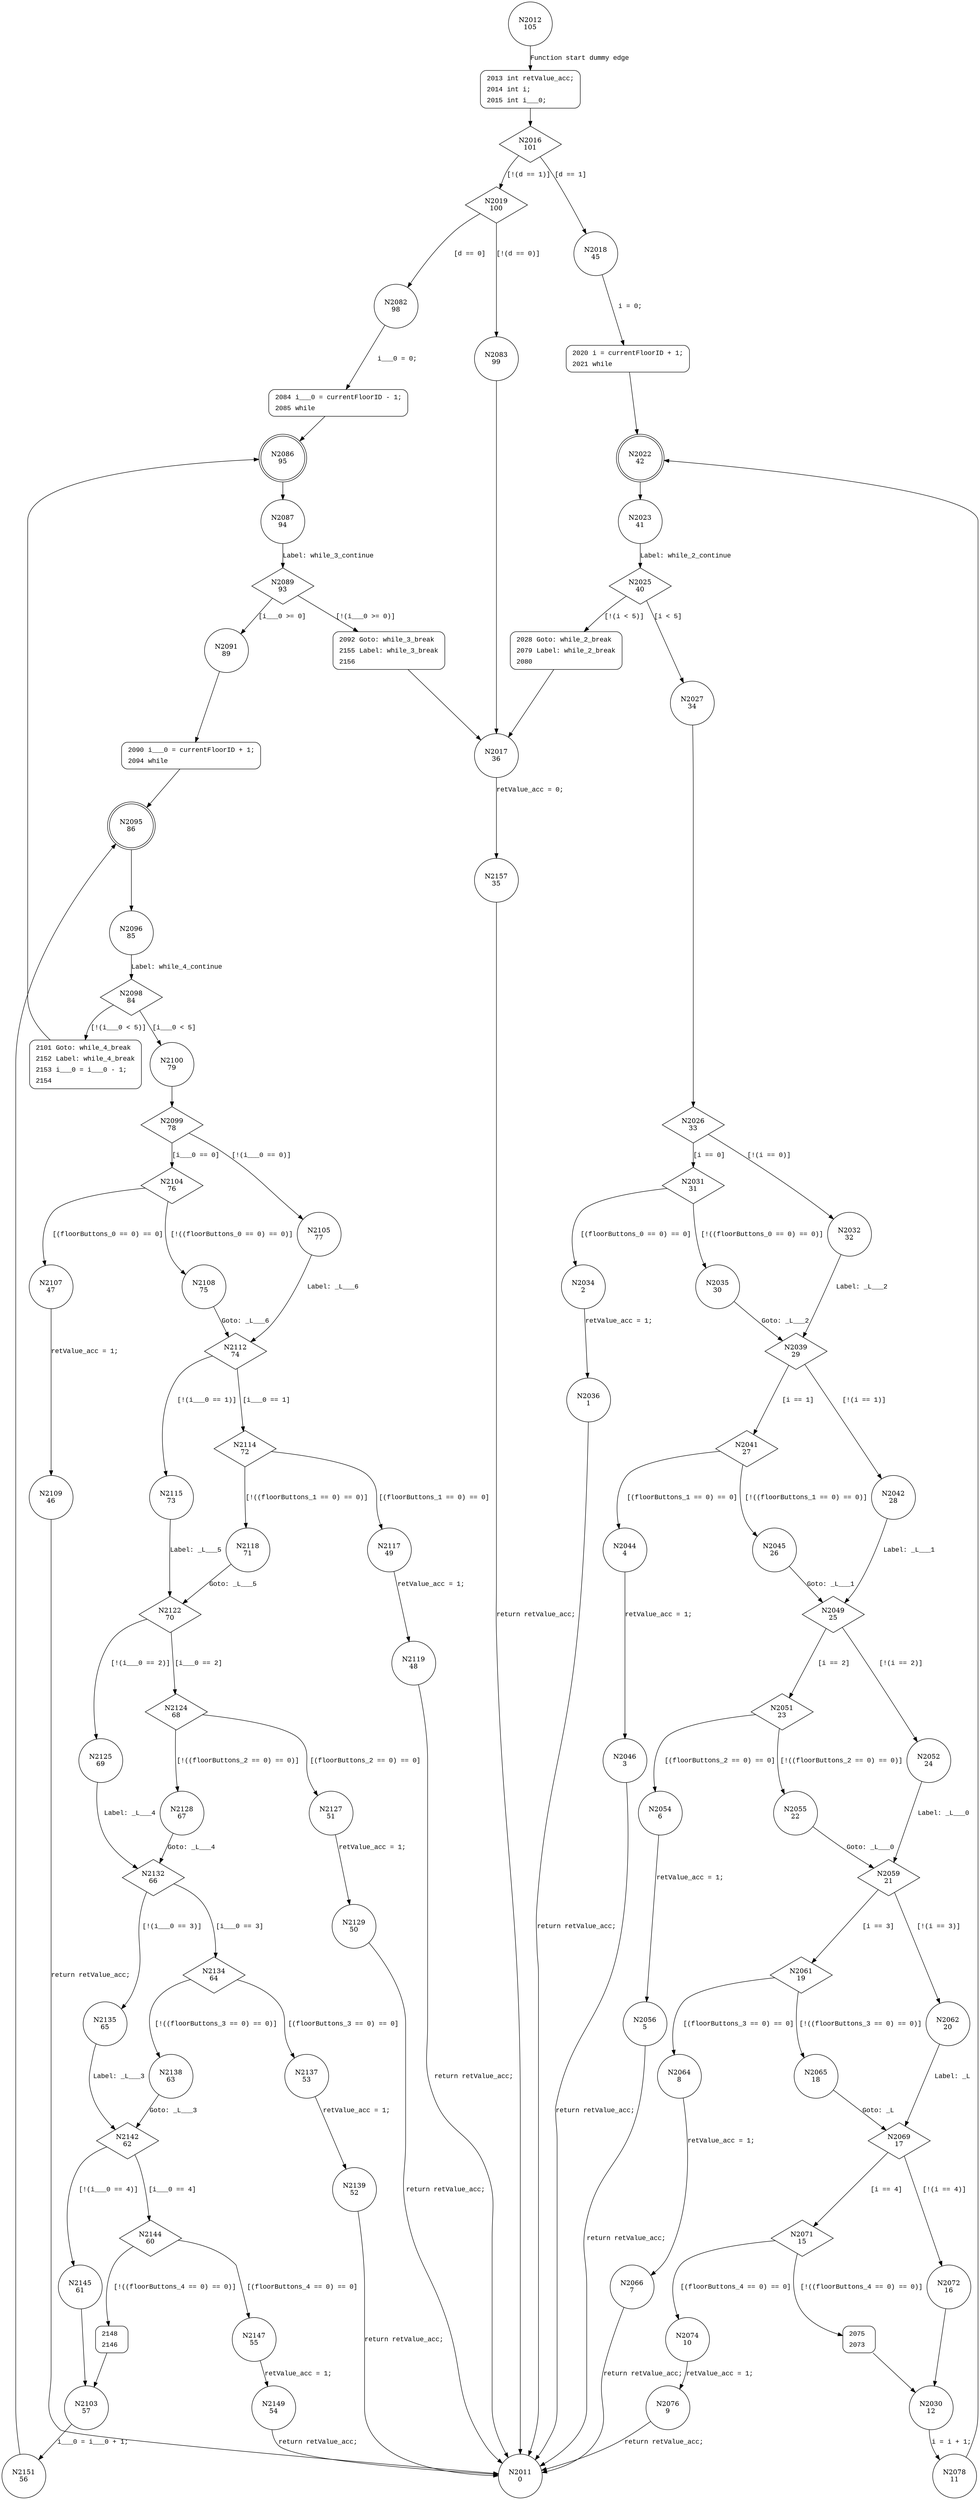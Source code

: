 digraph existInLiftCallsInDirection {
2012 [shape="circle" label="N2012\n105"]
2013 [shape="circle" label="N2013\n104"]
2016 [shape="diamond" label="N2016\n101"]
2018 [shape="circle" label="N2018\n45"]
2019 [shape="diamond" label="N2019\n100"]
2082 [shape="circle" label="N2082\n98"]
2083 [shape="circle" label="N2083\n99"]
2017 [shape="circle" label="N2017\n36"]
2157 [shape="circle" label="N2157\n35"]
2084 [shape="circle" label="N2084\n97"]
2086 [shape="doublecircle" label="N2086\n95"]
2087 [shape="circle" label="N2087\n94"]
2089 [shape="diamond" label="N2089\n93"]
2091 [shape="circle" label="N2091\n89"]
2092 [shape="circle" label="N2092\n92"]
2090 [shape="circle" label="N2090\n88"]
2095 [shape="doublecircle" label="N2095\n86"]
2096 [shape="circle" label="N2096\n85"]
2098 [shape="diamond" label="N2098\n84"]
2100 [shape="circle" label="N2100\n79"]
2101 [shape="circle" label="N2101\n83"]
2099 [shape="diamond" label="N2099\n78"]
2104 [shape="diamond" label="N2104\n76"]
2105 [shape="circle" label="N2105\n77"]
2112 [shape="diamond" label="N2112\n74"]
2114 [shape="diamond" label="N2114\n72"]
2115 [shape="circle" label="N2115\n73"]
2122 [shape="diamond" label="N2122\n70"]
2124 [shape="diamond" label="N2124\n68"]
2125 [shape="circle" label="N2125\n69"]
2132 [shape="diamond" label="N2132\n66"]
2134 [shape="diamond" label="N2134\n64"]
2135 [shape="circle" label="N2135\n65"]
2142 [shape="diamond" label="N2142\n62"]
2144 [shape="diamond" label="N2144\n60"]
2145 [shape="circle" label="N2145\n61"]
2103 [shape="circle" label="N2103\n57"]
2151 [shape="circle" label="N2151\n56"]
2147 [shape="circle" label="N2147\n55"]
2148 [shape="circle" label="N2148\n59"]
2149 [shape="circle" label="N2149\n54"]
2137 [shape="circle" label="N2137\n53"]
2138 [shape="circle" label="N2138\n63"]
2139 [shape="circle" label="N2139\n52"]
2127 [shape="circle" label="N2127\n51"]
2128 [shape="circle" label="N2128\n67"]
2129 [shape="circle" label="N2129\n50"]
2117 [shape="circle" label="N2117\n49"]
2118 [shape="circle" label="N2118\n71"]
2119 [shape="circle" label="N2119\n48"]
2107 [shape="circle" label="N2107\n47"]
2108 [shape="circle" label="N2108\n75"]
2109 [shape="circle" label="N2109\n46"]
2020 [shape="circle" label="N2020\n44"]
2022 [shape="doublecircle" label="N2022\n42"]
2023 [shape="circle" label="N2023\n41"]
2025 [shape="diamond" label="N2025\n40"]
2027 [shape="circle" label="N2027\n34"]
2028 [shape="circle" label="N2028\n39"]
2026 [shape="diamond" label="N2026\n33"]
2031 [shape="diamond" label="N2031\n31"]
2032 [shape="circle" label="N2032\n32"]
2039 [shape="diamond" label="N2039\n29"]
2041 [shape="diamond" label="N2041\n27"]
2042 [shape="circle" label="N2042\n28"]
2049 [shape="diamond" label="N2049\n25"]
2051 [shape="diamond" label="N2051\n23"]
2052 [shape="circle" label="N2052\n24"]
2059 [shape="diamond" label="N2059\n21"]
2061 [shape="diamond" label="N2061\n19"]
2062 [shape="circle" label="N2062\n20"]
2069 [shape="diamond" label="N2069\n17"]
2071 [shape="diamond" label="N2071\n15"]
2072 [shape="circle" label="N2072\n16"]
2030 [shape="circle" label="N2030\n12"]
2078 [shape="circle" label="N2078\n11"]
2074 [shape="circle" label="N2074\n10"]
2075 [shape="circle" label="N2075\n14"]
2076 [shape="circle" label="N2076\n9"]
2064 [shape="circle" label="N2064\n8"]
2065 [shape="circle" label="N2065\n18"]
2066 [shape="circle" label="N2066\n7"]
2054 [shape="circle" label="N2054\n6"]
2055 [shape="circle" label="N2055\n22"]
2056 [shape="circle" label="N2056\n5"]
2044 [shape="circle" label="N2044\n4"]
2045 [shape="circle" label="N2045\n26"]
2046 [shape="circle" label="N2046\n3"]
2034 [shape="circle" label="N2034\n2"]
2035 [shape="circle" label="N2035\n30"]
2036 [shape="circle" label="N2036\n1"]
2011 [shape="circle" label="N2011\n0"]
2013 [style="filled,bold" penwidth="1" fillcolor="white" fontname="Courier New" shape="Mrecord" label=<<table border="0" cellborder="0" cellpadding="3" bgcolor="white"><tr><td align="right">2013</td><td align="left">int retValue_acc;</td></tr><tr><td align="right">2014</td><td align="left">int i;</td></tr><tr><td align="right">2015</td><td align="left">int i___0;</td></tr></table>>]
2013 -> 2016[label=""]
2084 [style="filled,bold" penwidth="1" fillcolor="white" fontname="Courier New" shape="Mrecord" label=<<table border="0" cellborder="0" cellpadding="3" bgcolor="white"><tr><td align="right">2084</td><td align="left">i___0 = currentFloorID - 1;</td></tr><tr><td align="right">2085</td><td align="left">while</td></tr></table>>]
2084 -> 2086[label=""]
2092 [style="filled,bold" penwidth="1" fillcolor="white" fontname="Courier New" shape="Mrecord" label=<<table border="0" cellborder="0" cellpadding="3" bgcolor="white"><tr><td align="right">2092</td><td align="left">Goto: while_3_break</td></tr><tr><td align="right">2155</td><td align="left">Label: while_3_break</td></tr><tr><td align="right">2156</td><td align="left"></td></tr></table>>]
2092 -> 2017[label=""]
2090 [style="filled,bold" penwidth="1" fillcolor="white" fontname="Courier New" shape="Mrecord" label=<<table border="0" cellborder="0" cellpadding="3" bgcolor="white"><tr><td align="right">2090</td><td align="left">i___0 = currentFloorID + 1;</td></tr><tr><td align="right">2094</td><td align="left">while</td></tr></table>>]
2090 -> 2095[label=""]
2101 [style="filled,bold" penwidth="1" fillcolor="white" fontname="Courier New" shape="Mrecord" label=<<table border="0" cellborder="0" cellpadding="3" bgcolor="white"><tr><td align="right">2101</td><td align="left">Goto: while_4_break</td></tr><tr><td align="right">2152</td><td align="left">Label: while_4_break</td></tr><tr><td align="right">2153</td><td align="left">i___0 = i___0 - 1;</td></tr><tr><td align="right">2154</td><td align="left"></td></tr></table>>]
2101 -> 2086[label=""]
2148 [style="filled,bold" penwidth="1" fillcolor="white" fontname="Courier New" shape="Mrecord" label=<<table border="0" cellborder="0" cellpadding="3" bgcolor="white"><tr><td align="right">2148</td><td align="left"></td></tr><tr><td align="right">2146</td><td align="left"></td></tr></table>>]
2148 -> 2103[label=""]
2020 [style="filled,bold" penwidth="1" fillcolor="white" fontname="Courier New" shape="Mrecord" label=<<table border="0" cellborder="0" cellpadding="3" bgcolor="white"><tr><td align="right">2020</td><td align="left">i = currentFloorID + 1;</td></tr><tr><td align="right">2021</td><td align="left">while</td></tr></table>>]
2020 -> 2022[label=""]
2028 [style="filled,bold" penwidth="1" fillcolor="white" fontname="Courier New" shape="Mrecord" label=<<table border="0" cellborder="0" cellpadding="3" bgcolor="white"><tr><td align="right">2028</td><td align="left">Goto: while_2_break</td></tr><tr><td align="right">2079</td><td align="left">Label: while_2_break</td></tr><tr><td align="right">2080</td><td align="left"></td></tr></table>>]
2028 -> 2017[label=""]
2075 [style="filled,bold" penwidth="1" fillcolor="white" fontname="Courier New" shape="Mrecord" label=<<table border="0" cellborder="0" cellpadding="3" bgcolor="white"><tr><td align="right">2075</td><td align="left"></td></tr><tr><td align="right">2073</td><td align="left"></td></tr></table>>]
2075 -> 2030[label=""]
2012 -> 2013 [label="Function start dummy edge" fontname="Courier New"]
2016 -> 2018 [label="[d == 1]" fontname="Courier New"]
2016 -> 2019 [label="[!(d == 1)]" fontname="Courier New"]
2019 -> 2082 [label="[d == 0]" fontname="Courier New"]
2019 -> 2083 [label="[!(d == 0)]" fontname="Courier New"]
2017 -> 2157 [label="retValue_acc = 0;" fontname="Courier New"]
2082 -> 2084 [label="i___0 = 0;" fontname="Courier New"]
2086 -> 2087 [label="" fontname="Courier New"]
2089 -> 2091 [label="[i___0 >= 0]" fontname="Courier New"]
2089 -> 2092 [label="[!(i___0 >= 0)]" fontname="Courier New"]
2091 -> 2090 [label="" fontname="Courier New"]
2095 -> 2096 [label="" fontname="Courier New"]
2098 -> 2100 [label="[i___0 < 5]" fontname="Courier New"]
2098 -> 2101 [label="[!(i___0 < 5)]" fontname="Courier New"]
2100 -> 2099 [label="" fontname="Courier New"]
2099 -> 2104 [label="[i___0 == 0]" fontname="Courier New"]
2099 -> 2105 [label="[!(i___0 == 0)]" fontname="Courier New"]
2112 -> 2114 [label="[i___0 == 1]" fontname="Courier New"]
2112 -> 2115 [label="[!(i___0 == 1)]" fontname="Courier New"]
2122 -> 2124 [label="[i___0 == 2]" fontname="Courier New"]
2122 -> 2125 [label="[!(i___0 == 2)]" fontname="Courier New"]
2132 -> 2134 [label="[i___0 == 3]" fontname="Courier New"]
2132 -> 2135 [label="[!(i___0 == 3)]" fontname="Courier New"]
2142 -> 2144 [label="[i___0 == 4]" fontname="Courier New"]
2142 -> 2145 [label="[!(i___0 == 4)]" fontname="Courier New"]
2103 -> 2151 [label="i___0 = i___0 + 1;" fontname="Courier New"]
2144 -> 2147 [label="[(floorButtons_4 == 0) == 0]" fontname="Courier New"]
2144 -> 2148 [label="[!((floorButtons_4 == 0) == 0)]" fontname="Courier New"]
2147 -> 2149 [label="retValue_acc = 1;" fontname="Courier New"]
2134 -> 2137 [label="[(floorButtons_3 == 0) == 0]" fontname="Courier New"]
2134 -> 2138 [label="[!((floorButtons_3 == 0) == 0)]" fontname="Courier New"]
2137 -> 2139 [label="retValue_acc = 1;" fontname="Courier New"]
2124 -> 2127 [label="[(floorButtons_2 == 0) == 0]" fontname="Courier New"]
2124 -> 2128 [label="[!((floorButtons_2 == 0) == 0)]" fontname="Courier New"]
2127 -> 2129 [label="retValue_acc = 1;" fontname="Courier New"]
2114 -> 2117 [label="[(floorButtons_1 == 0) == 0]" fontname="Courier New"]
2114 -> 2118 [label="[!((floorButtons_1 == 0) == 0)]" fontname="Courier New"]
2117 -> 2119 [label="retValue_acc = 1;" fontname="Courier New"]
2104 -> 2107 [label="[(floorButtons_0 == 0) == 0]" fontname="Courier New"]
2104 -> 2108 [label="[!((floorButtons_0 == 0) == 0)]" fontname="Courier New"]
2107 -> 2109 [label="retValue_acc = 1;" fontname="Courier New"]
2018 -> 2020 [label="i = 0;" fontname="Courier New"]
2022 -> 2023 [label="" fontname="Courier New"]
2025 -> 2027 [label="[i < 5]" fontname="Courier New"]
2025 -> 2028 [label="[!(i < 5)]" fontname="Courier New"]
2027 -> 2026 [label="" fontname="Courier New"]
2026 -> 2031 [label="[i == 0]" fontname="Courier New"]
2026 -> 2032 [label="[!(i == 0)]" fontname="Courier New"]
2039 -> 2041 [label="[i == 1]" fontname="Courier New"]
2039 -> 2042 [label="[!(i == 1)]" fontname="Courier New"]
2049 -> 2051 [label="[i == 2]" fontname="Courier New"]
2049 -> 2052 [label="[!(i == 2)]" fontname="Courier New"]
2059 -> 2061 [label="[i == 3]" fontname="Courier New"]
2059 -> 2062 [label="[!(i == 3)]" fontname="Courier New"]
2069 -> 2071 [label="[i == 4]" fontname="Courier New"]
2069 -> 2072 [label="[!(i == 4)]" fontname="Courier New"]
2030 -> 2078 [label="i = i + 1;" fontname="Courier New"]
2071 -> 2074 [label="[(floorButtons_4 == 0) == 0]" fontname="Courier New"]
2071 -> 2075 [label="[!((floorButtons_4 == 0) == 0)]" fontname="Courier New"]
2074 -> 2076 [label="retValue_acc = 1;" fontname="Courier New"]
2061 -> 2064 [label="[(floorButtons_3 == 0) == 0]" fontname="Courier New"]
2061 -> 2065 [label="[!((floorButtons_3 == 0) == 0)]" fontname="Courier New"]
2064 -> 2066 [label="retValue_acc = 1;" fontname="Courier New"]
2051 -> 2054 [label="[(floorButtons_2 == 0) == 0]" fontname="Courier New"]
2051 -> 2055 [label="[!((floorButtons_2 == 0) == 0)]" fontname="Courier New"]
2054 -> 2056 [label="retValue_acc = 1;" fontname="Courier New"]
2041 -> 2044 [label="[(floorButtons_1 == 0) == 0]" fontname="Courier New"]
2041 -> 2045 [label="[!((floorButtons_1 == 0) == 0)]" fontname="Courier New"]
2044 -> 2046 [label="retValue_acc = 1;" fontname="Courier New"]
2031 -> 2034 [label="[(floorButtons_0 == 0) == 0]" fontname="Courier New"]
2031 -> 2035 [label="[!((floorButtons_0 == 0) == 0)]" fontname="Courier New"]
2034 -> 2036 [label="retValue_acc = 1;" fontname="Courier New"]
2083 -> 2017 [label="" fontname="Courier New"]
2157 -> 2011 [label="return retValue_acc;" fontname="Courier New"]
2087 -> 2089 [label="Label: while_3_continue" fontname="Courier New"]
2096 -> 2098 [label="Label: while_4_continue" fontname="Courier New"]
2105 -> 2112 [label="Label: _L___6" fontname="Courier New"]
2115 -> 2122 [label="Label: _L___5" fontname="Courier New"]
2125 -> 2132 [label="Label: _L___4" fontname="Courier New"]
2135 -> 2142 [label="Label: _L___3" fontname="Courier New"]
2145 -> 2103 [label="" fontname="Courier New"]
2151 -> 2095 [label="" fontname="Courier New"]
2149 -> 2011 [label="return retValue_acc;" fontname="Courier New"]
2138 -> 2142 [label="Goto: _L___3" fontname="Courier New"]
2139 -> 2011 [label="return retValue_acc;" fontname="Courier New"]
2128 -> 2132 [label="Goto: _L___4" fontname="Courier New"]
2129 -> 2011 [label="return retValue_acc;" fontname="Courier New"]
2118 -> 2122 [label="Goto: _L___5" fontname="Courier New"]
2119 -> 2011 [label="return retValue_acc;" fontname="Courier New"]
2108 -> 2112 [label="Goto: _L___6" fontname="Courier New"]
2109 -> 2011 [label="return retValue_acc;" fontname="Courier New"]
2023 -> 2025 [label="Label: while_2_continue" fontname="Courier New"]
2032 -> 2039 [label="Label: _L___2" fontname="Courier New"]
2042 -> 2049 [label="Label: _L___1" fontname="Courier New"]
2052 -> 2059 [label="Label: _L___0" fontname="Courier New"]
2062 -> 2069 [label="Label: _L" fontname="Courier New"]
2072 -> 2030 [label="" fontname="Courier New"]
2078 -> 2022 [label="" fontname="Courier New"]
2076 -> 2011 [label="return retValue_acc;" fontname="Courier New"]
2065 -> 2069 [label="Goto: _L" fontname="Courier New"]
2066 -> 2011 [label="return retValue_acc;" fontname="Courier New"]
2055 -> 2059 [label="Goto: _L___0" fontname="Courier New"]
2056 -> 2011 [label="return retValue_acc;" fontname="Courier New"]
2045 -> 2049 [label="Goto: _L___1" fontname="Courier New"]
2046 -> 2011 [label="return retValue_acc;" fontname="Courier New"]
2035 -> 2039 [label="Goto: _L___2" fontname="Courier New"]
2036 -> 2011 [label="return retValue_acc;" fontname="Courier New"]
}